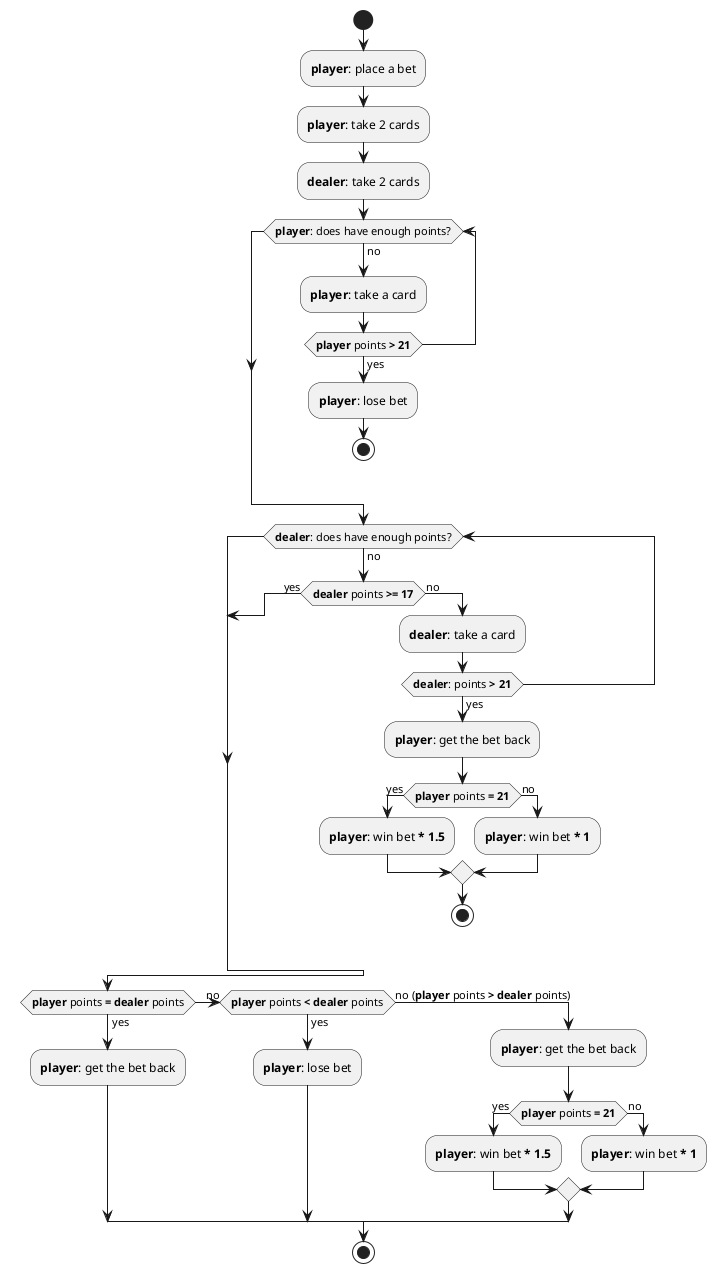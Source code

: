 @startuml
start
:**player**: place a bet;
:**player**: take 2 cards;
:**dealer**: take 2 cards;
while (**player**: does have enough points?) is (no)
    :**player**: take a card;
    if (**player** points **> 21**) then (yes)
        :**player**: lose bet;
        stop
    endif
end while

while (**dealer**: does have enough points?) is (no)
    if (**dealer** points **>= 17**) then (yes)
        break
    else (no)
        :**dealer**: take a card;
        if (**dealer**: points **> 21**) then (yes)
            :**player**: get the bet back;
            if (**player** points **= 21**) then (yes)
                :**player**: win bet *** 1.5**;
            else (no)
                :**player**: win bet *** 1**;
            endif
            stop
        endif
    endif
end while

if (**player** points **=** **dealer** points) then (yes)
    :**player**: get the bet back;
(no) else if (**player** points **<** **dealer** points) then (yes)
    :**player**: lose bet;
else (no (**player** points **>** **dealer** points))
    :**player**: get the bet back;
    if (**player** points **= 21**) then (yes)
        :**player**: win bet *** 1.5**;
    else (no)
        :**player**: win bet *** 1**;
    endif
endif

stop
@enduml
